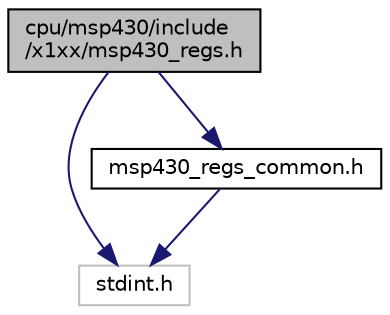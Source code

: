 digraph "cpu/msp430/include/x1xx/msp430_regs.h"
{
 // LATEX_PDF_SIZE
  edge [fontname="Helvetica",fontsize="10",labelfontname="Helvetica",labelfontsize="10"];
  node [fontname="Helvetica",fontsize="10",shape=record];
  Node1 [label="cpu/msp430/include\l/x1xx/msp430_regs.h",height=0.2,width=0.4,color="black", fillcolor="grey75", style="filled", fontcolor="black",tooltip="Cortex CMSIS style definition of MSP430 registers."];
  Node1 -> Node2 [color="midnightblue",fontsize="10",style="solid",fontname="Helvetica"];
  Node2 [label="stdint.h",height=0.2,width=0.4,color="grey75", fillcolor="white", style="filled",tooltip=" "];
  Node1 -> Node3 [color="midnightblue",fontsize="10",style="solid",fontname="Helvetica"];
  Node3 [label="msp430_regs_common.h",height=0.2,width=0.4,color="black", fillcolor="white", style="filled",URL="$msp430__regs__common_8h.html",tooltip="Cortex CMSIS style definition of MSP430 registers."];
  Node3 -> Node2 [color="midnightblue",fontsize="10",style="solid",fontname="Helvetica"];
}
